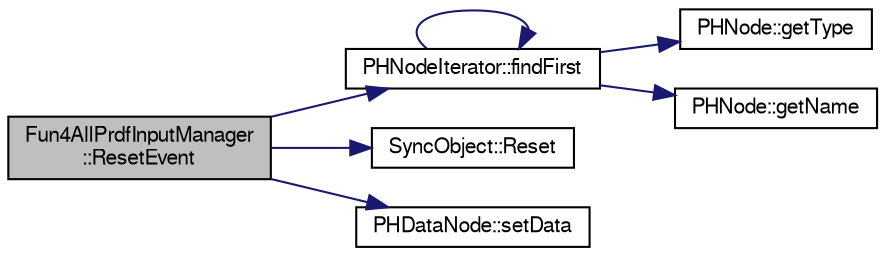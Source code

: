 digraph "Fun4AllPrdfInputManager::ResetEvent"
{
  bgcolor="transparent";
  edge [fontname="FreeSans",fontsize="10",labelfontname="FreeSans",labelfontsize="10"];
  node [fontname="FreeSans",fontsize="10",shape=record];
  rankdir="LR";
  Node1 [label="Fun4AllPrdfInputManager\l::ResetEvent",height=0.2,width=0.4,color="black", fillcolor="grey75", style="filled" fontcolor="black"];
  Node1 -> Node2 [color="midnightblue",fontsize="10",style="solid",fontname="FreeSans"];
  Node2 [label="PHNodeIterator::findFirst",height=0.2,width=0.4,color="black",URL="$d5/d07/classPHNodeIterator.html#aea98bf8619af59b1212a94fb32106baa"];
  Node2 -> Node3 [color="midnightblue",fontsize="10",style="solid",fontname="FreeSans"];
  Node3 [label="PHNode::getType",height=0.2,width=0.4,color="black",URL="$dc/d82/classPHNode.html#a4ab1f90aed955a652813bfe377087bda"];
  Node2 -> Node4 [color="midnightblue",fontsize="10",style="solid",fontname="FreeSans"];
  Node4 [label="PHNode::getName",height=0.2,width=0.4,color="black",URL="$dc/d82/classPHNode.html#aca3576f926a4401eddc3d88bf0ce0de3"];
  Node2 -> Node2 [color="midnightblue",fontsize="10",style="solid",fontname="FreeSans"];
  Node1 -> Node5 [color="midnightblue",fontsize="10",style="solid",fontname="FreeSans"];
  Node5 [label="SyncObject::Reset",height=0.2,width=0.4,color="black",URL="$de/dbb/classSyncObject.html#aa2a10b9b4a4b8e3987f9c62fb28bd9f8",tooltip="Clear Sync. "];
  Node1 -> Node6 [color="midnightblue",fontsize="10",style="solid",fontname="FreeSans"];
  Node6 [label="PHDataNode::setData",height=0.2,width=0.4,color="black",URL="$d1/d3e/classPHDataNode.html#a5a258dc885b9c2c9730be5484752df26"];
}
